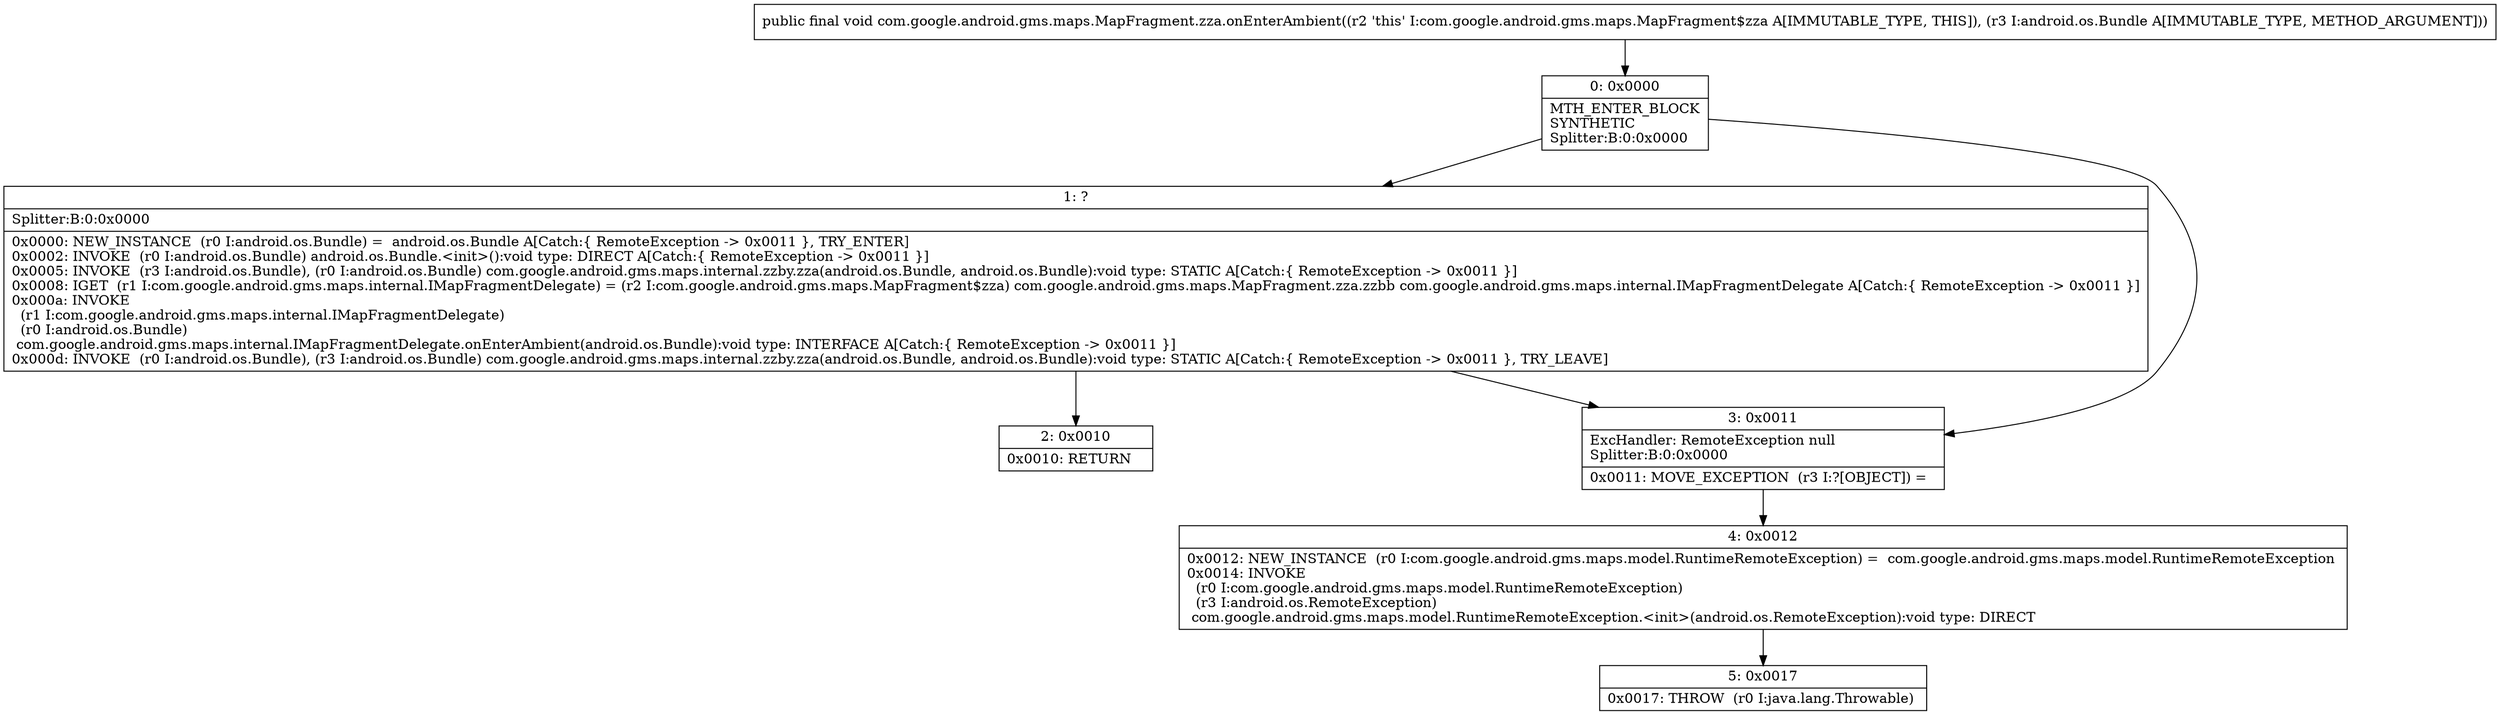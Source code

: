 digraph "CFG forcom.google.android.gms.maps.MapFragment.zza.onEnterAmbient(Landroid\/os\/Bundle;)V" {
Node_0 [shape=record,label="{0\:\ 0x0000|MTH_ENTER_BLOCK\lSYNTHETIC\lSplitter:B:0:0x0000\l}"];
Node_1 [shape=record,label="{1\:\ ?|Splitter:B:0:0x0000\l|0x0000: NEW_INSTANCE  (r0 I:android.os.Bundle) =  android.os.Bundle A[Catch:\{ RemoteException \-\> 0x0011 \}, TRY_ENTER]\l0x0002: INVOKE  (r0 I:android.os.Bundle) android.os.Bundle.\<init\>():void type: DIRECT A[Catch:\{ RemoteException \-\> 0x0011 \}]\l0x0005: INVOKE  (r3 I:android.os.Bundle), (r0 I:android.os.Bundle) com.google.android.gms.maps.internal.zzby.zza(android.os.Bundle, android.os.Bundle):void type: STATIC A[Catch:\{ RemoteException \-\> 0x0011 \}]\l0x0008: IGET  (r1 I:com.google.android.gms.maps.internal.IMapFragmentDelegate) = (r2 I:com.google.android.gms.maps.MapFragment$zza) com.google.android.gms.maps.MapFragment.zza.zzbb com.google.android.gms.maps.internal.IMapFragmentDelegate A[Catch:\{ RemoteException \-\> 0x0011 \}]\l0x000a: INVOKE  \l  (r1 I:com.google.android.gms.maps.internal.IMapFragmentDelegate)\l  (r0 I:android.os.Bundle)\l com.google.android.gms.maps.internal.IMapFragmentDelegate.onEnterAmbient(android.os.Bundle):void type: INTERFACE A[Catch:\{ RemoteException \-\> 0x0011 \}]\l0x000d: INVOKE  (r0 I:android.os.Bundle), (r3 I:android.os.Bundle) com.google.android.gms.maps.internal.zzby.zza(android.os.Bundle, android.os.Bundle):void type: STATIC A[Catch:\{ RemoteException \-\> 0x0011 \}, TRY_LEAVE]\l}"];
Node_2 [shape=record,label="{2\:\ 0x0010|0x0010: RETURN   \l}"];
Node_3 [shape=record,label="{3\:\ 0x0011|ExcHandler: RemoteException null\lSplitter:B:0:0x0000\l|0x0011: MOVE_EXCEPTION  (r3 I:?[OBJECT]) =  \l}"];
Node_4 [shape=record,label="{4\:\ 0x0012|0x0012: NEW_INSTANCE  (r0 I:com.google.android.gms.maps.model.RuntimeRemoteException) =  com.google.android.gms.maps.model.RuntimeRemoteException \l0x0014: INVOKE  \l  (r0 I:com.google.android.gms.maps.model.RuntimeRemoteException)\l  (r3 I:android.os.RemoteException)\l com.google.android.gms.maps.model.RuntimeRemoteException.\<init\>(android.os.RemoteException):void type: DIRECT \l}"];
Node_5 [shape=record,label="{5\:\ 0x0017|0x0017: THROW  (r0 I:java.lang.Throwable) \l}"];
MethodNode[shape=record,label="{public final void com.google.android.gms.maps.MapFragment.zza.onEnterAmbient((r2 'this' I:com.google.android.gms.maps.MapFragment$zza A[IMMUTABLE_TYPE, THIS]), (r3 I:android.os.Bundle A[IMMUTABLE_TYPE, METHOD_ARGUMENT])) }"];
MethodNode -> Node_0;
Node_0 -> Node_1;
Node_0 -> Node_3;
Node_1 -> Node_2;
Node_1 -> Node_3;
Node_3 -> Node_4;
Node_4 -> Node_5;
}

